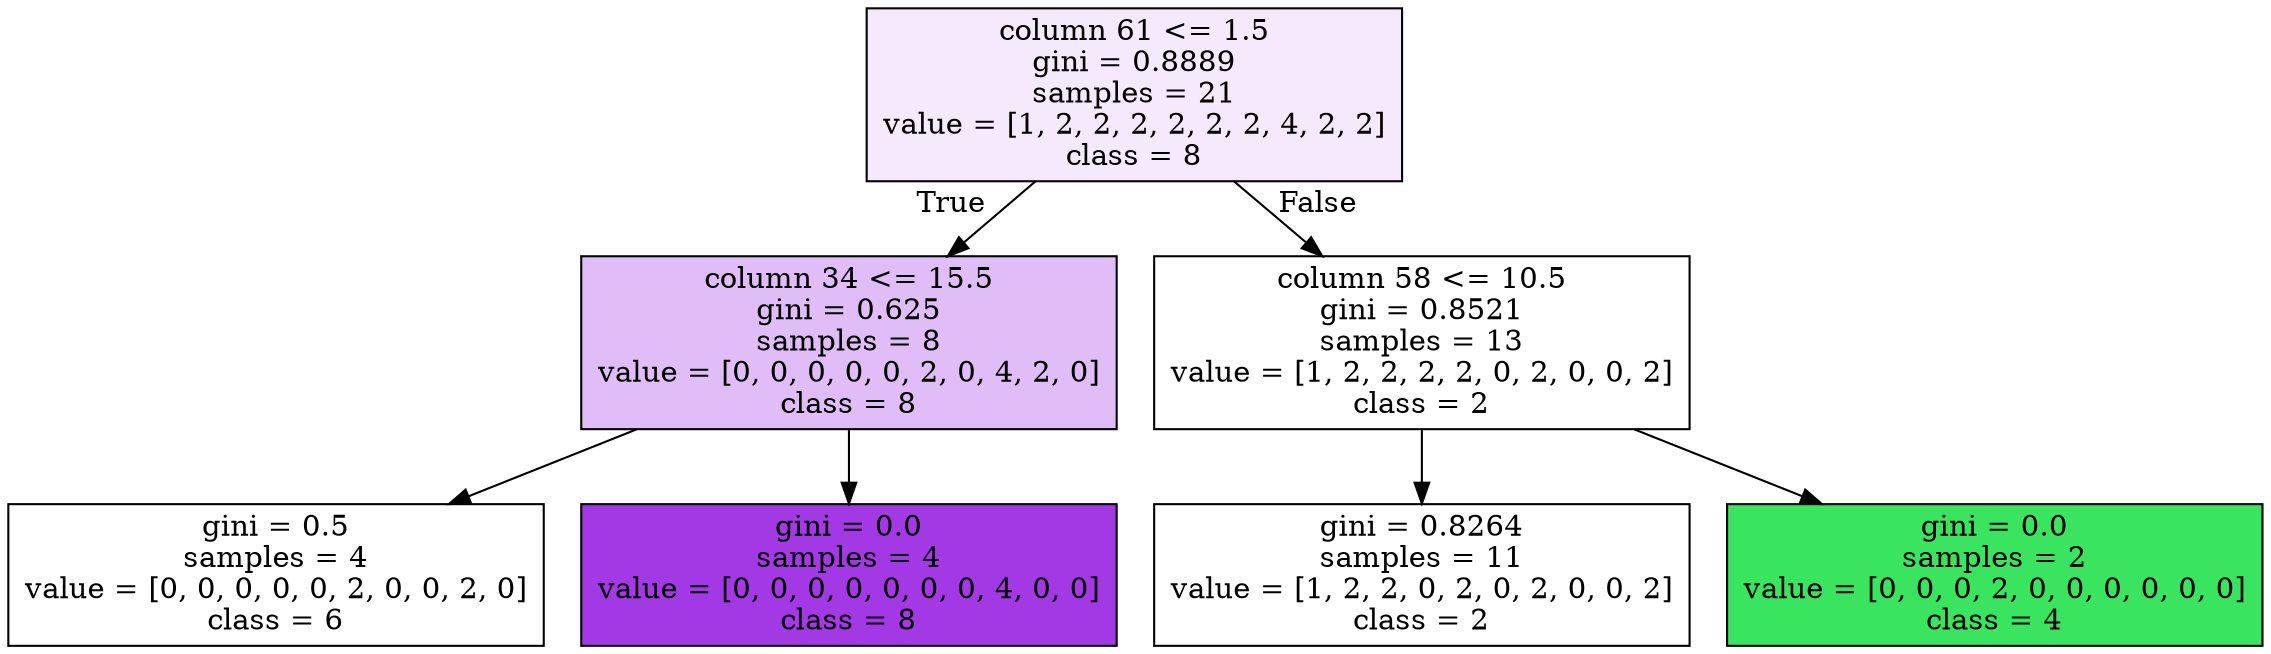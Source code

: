digraph Tree {
node [shape=box, style="filled", color="black"] ;
0 [label="column 61 <= 1.5\ngini = 0.8889\nsamples = 21\nvalue = [1, 2, 2, 2, 2, 2, 2, 4, 2, 2]\nclass = 8", fillcolor="#a339e51b"] ;
1 [label="column 34 <= 15.5\ngini = 0.625\nsamples = 8\nvalue = [0, 0, 0, 0, 0, 2, 0, 4, 2, 0]\nclass = 8", fillcolor="#a339e555"] ;
0 -> 1 [labeldistance=2.5, labelangle=45, headlabel="True"] ;
2 [label="gini = 0.5\nsamples = 4\nvalue = [0, 0, 0, 0, 0, 2, 0, 0, 2, 0]\nclass = 6", fillcolor="#399de500"] ;
1 -> 2 ;
3 [label="gini = 0.0\nsamples = 4\nvalue = [0, 0, 0, 0, 0, 0, 0, 4, 0, 0]\nclass = 8", fillcolor="#a339e5ff"] ;
1 -> 3 ;
4 [label="column 58 <= 10.5\ngini = 0.8521\nsamples = 13\nvalue = [1, 2, 2, 2, 2, 0, 2, 0, 0, 2]\nclass = 2", fillcolor="#e2e53900"] ;
0 -> 4 [labeldistance=2.5, labelangle=-45, headlabel="False"] ;
5 [label="gini = 0.8264\nsamples = 11\nvalue = [1, 2, 2, 0, 2, 0, 2, 0, 0, 2]\nclass = 2", fillcolor="#e2e53900"] ;
4 -> 5 ;
6 [label="gini = 0.0\nsamples = 2\nvalue = [0, 0, 0, 2, 0, 0, 0, 0, 0, 0]\nclass = 4", fillcolor="#39e55eff"] ;
4 -> 6 ;
}